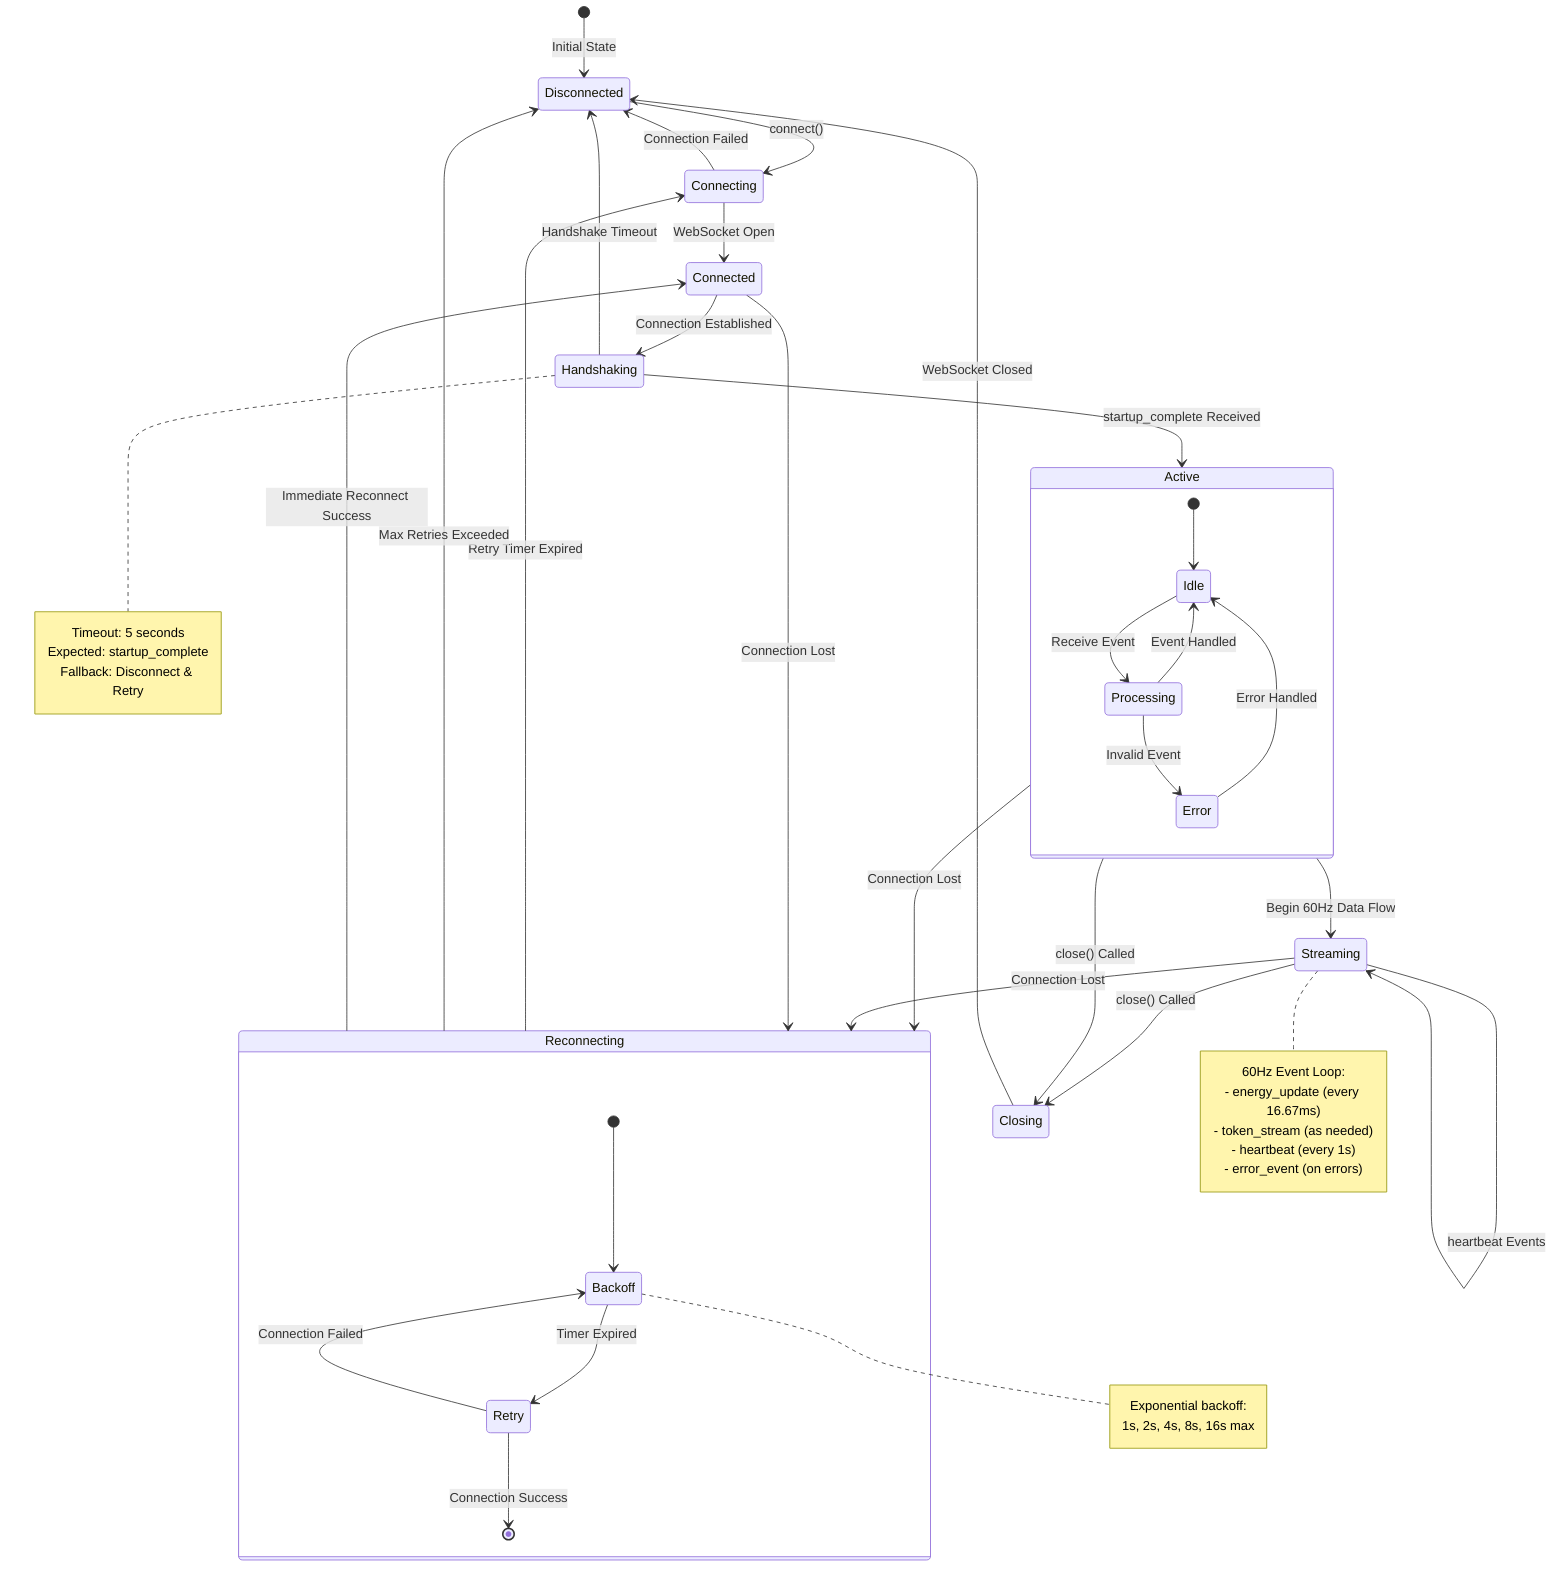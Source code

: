 stateDiagram-v2
    [*] --> Disconnected : Initial State
    
    Disconnected --> Connecting : connect()
    Connecting --> Connected : WebSocket Open
    Connecting --> Disconnected : Connection Failed
    
    Connected --> Handshaking : Connection Established
    Handshaking --> Active : startup_complete Received
    Handshaking --> Disconnected : Handshake Timeout
    
    Active --> Streaming : Begin 60Hz Data Flow
    Streaming --> Streaming : energy_update Events
    Streaming --> Streaming : token_stream Events
    Streaming --> Streaming : heartbeat Events
    
    Active --> Reconnecting : Connection Lost
    Streaming --> Reconnecting : Connection Lost
    Connected --> Reconnecting : Connection Lost
    
    Reconnecting --> Connecting : Retry Timer Expired
    Reconnecting --> Disconnected : Max Retries Exceeded
    Reconnecting --> Connected : Immediate Reconnect Success
    
    Active --> Closing : close() Called
    Streaming --> Closing : close() Called
    Closing --> Disconnected : WebSocket Closed
    
    state Active {
        [*] --> Idle
        Idle --> Processing : Receive Event
        Processing --> Idle : Event Handled
        Processing --> Error : Invalid Event
        Error --> Idle : Error Handled
    }
    
    state Reconnecting {
        [*] --> Backoff
        Backoff --> Retry : Timer Expired
        Retry --> Backoff : Connection Failed
        Retry --> [*] : Connection Success
        
        note right of Backoff
            Exponential backoff:
            1s, 2s, 4s, 8s, 16s max
        end note
    }
    
    note right of Streaming
        60Hz Event Loop:
        - energy_update (every 16.67ms)
        - token_stream (as needed)
        - heartbeat (every 1s)
        - error_event (on errors)
    end note
    
    note right of Handshaking
        Timeout: 5 seconds
        Expected: startup_complete
        Fallback: Disconnect & Retry
    end note